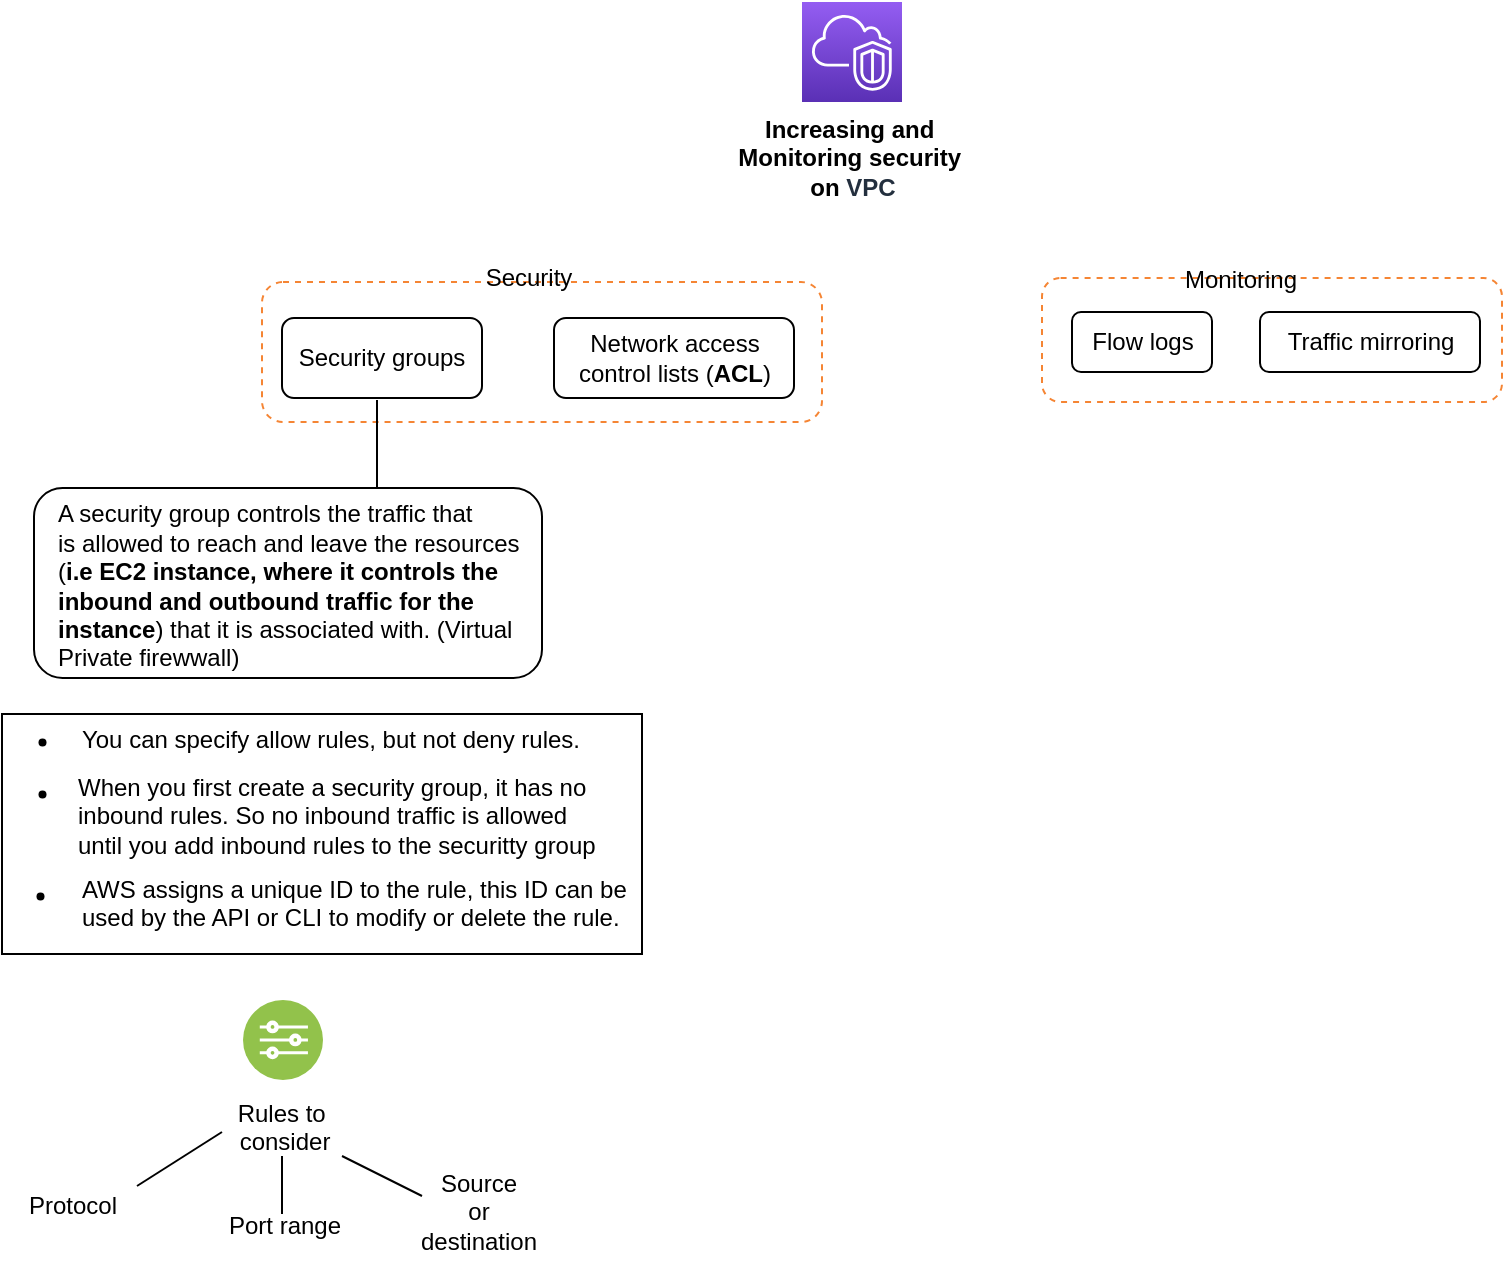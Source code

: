<mxfile version="20.2.2" type="github">
  <diagram id="cpsscqJeLkJXniqVmFfT" name="Page-1">
    <mxGraphModel dx="815" dy="571" grid="1" gridSize="10" guides="1" tooltips="1" connect="1" arrows="1" fold="1" page="1" pageScale="1" pageWidth="1169" pageHeight="827" math="0" shadow="0">
      <root>
        <mxCell id="0" />
        <mxCell id="1" parent="0" />
        <mxCell id="Rog5_UgRyedYUE5XWu1X-11" value="" style="rounded=1;whiteSpace=wrap;html=1;fillColor=none;" vertex="1" parent="1">
          <mxGeometry x="26" y="273" width="254" height="95" as="geometry" />
        </mxCell>
        <mxCell id="Rog5_UgRyedYUE5XWu1X-1" value="A security group controls the traffic that &lt;br&gt;is allowed to reach and leave the resources&lt;br&gt;(&lt;b&gt;i.e&amp;nbsp;EC2 instance, where it controls the &lt;br&gt;inbound and outbound traffic for the &lt;br&gt;instance&lt;/b&gt;)&amp;nbsp;that it is associated with. (Virtual&lt;br&gt;Private firewwall)" style="text;html=1;align=left;verticalAlign=middle;resizable=0;points=[];autosize=1;strokeColor=none;fillColor=none;" vertex="1" parent="1">
          <mxGeometry x="36" y="272" width="250" height="100" as="geometry" />
        </mxCell>
        <mxCell id="QcHBrNCwGpu6GKMh8RlP-12" value="" style="rounded=1;whiteSpace=wrap;html=1;strokeColor=#F58534;fillColor=none;dashed=1;" parent="1" vertex="1">
          <mxGeometry x="530" y="168" width="230" height="62" as="geometry" />
        </mxCell>
        <mxCell id="QcHBrNCwGpu6GKMh8RlP-11" value="" style="rounded=1;whiteSpace=wrap;html=1;strokeColor=#F58534;fillColor=none;dashed=1;" parent="1" vertex="1">
          <mxGeometry x="140" y="170" width="280" height="70" as="geometry" />
        </mxCell>
        <mxCell id="QcHBrNCwGpu6GKMh8RlP-2" value="&lt;b&gt;&lt;span style=&quot;color: rgb(0, 0, 0);&quot;&gt;Increasing and&amp;nbsp;&lt;/span&gt;&lt;br style=&quot;color: rgb(0, 0, 0);&quot;&gt;&lt;span style=&quot;color: rgb(0, 0, 0);&quot;&gt;Monitoring security&amp;nbsp; &lt;br&gt;on&amp;nbsp;&lt;/span&gt;VPC&lt;/b&gt;" style="sketch=0;points=[[0,0,0],[0.25,0,0],[0.5,0,0],[0.75,0,0],[1,0,0],[0,1,0],[0.25,1,0],[0.5,1,0],[0.75,1,0],[1,1,0],[0,0.25,0],[0,0.5,0],[0,0.75,0],[1,0.25,0],[1,0.5,0],[1,0.75,0]];outlineConnect=0;fontColor=#232F3E;gradientColor=#945DF2;gradientDirection=north;fillColor=#5A30B5;strokeColor=#ffffff;dashed=0;verticalLabelPosition=bottom;verticalAlign=top;align=center;html=1;fontSize=12;fontStyle=0;aspect=fixed;shape=mxgraph.aws4.resourceIcon;resIcon=mxgraph.aws4.vpc;" parent="1" vertex="1">
          <mxGeometry x="410" y="30" width="50" height="50" as="geometry" />
        </mxCell>
        <mxCell id="QcHBrNCwGpu6GKMh8RlP-7" value="Security groups" style="rounded=1;whiteSpace=wrap;html=1;fillColor=none;" parent="1" vertex="1">
          <mxGeometry x="150" y="188" width="100" height="40" as="geometry" />
        </mxCell>
        <mxCell id="QcHBrNCwGpu6GKMh8RlP-8" value="Network access &lt;br&gt;control lists (&lt;b&gt;ACL&lt;/b&gt;)" style="text;html=1;align=center;verticalAlign=middle;resizable=0;points=[];autosize=1;strokeColor=default;fillColor=none;rounded=1;" parent="1" vertex="1">
          <mxGeometry x="286" y="188" width="120" height="40" as="geometry" />
        </mxCell>
        <mxCell id="QcHBrNCwGpu6GKMh8RlP-9" value="Flow logs" style="text;html=1;align=center;verticalAlign=middle;resizable=0;points=[];autosize=1;strokeColor=default;fillColor=none;rounded=1;" parent="1" vertex="1">
          <mxGeometry x="545" y="185" width="70" height="30" as="geometry" />
        </mxCell>
        <mxCell id="QcHBrNCwGpu6GKMh8RlP-10" value="Traffic mirroring" style="text;html=1;align=center;verticalAlign=middle;resizable=0;points=[];autosize=1;strokeColor=default;fillColor=none;rounded=1;" parent="1" vertex="1">
          <mxGeometry x="639" y="185" width="110" height="30" as="geometry" />
        </mxCell>
        <mxCell id="QcHBrNCwGpu6GKMh8RlP-13" value="Monitoring" style="text;html=1;align=center;verticalAlign=middle;resizable=0;points=[];autosize=1;strokeColor=none;fillColor=none;" parent="1" vertex="1">
          <mxGeometry x="589" y="154" width="80" height="30" as="geometry" />
        </mxCell>
        <mxCell id="QcHBrNCwGpu6GKMh8RlP-14" value="Security" style="text;html=1;align=center;verticalAlign=middle;resizable=0;points=[];autosize=1;strokeColor=none;fillColor=none;" parent="1" vertex="1">
          <mxGeometry x="238" y="153" width="70" height="30" as="geometry" />
        </mxCell>
        <mxCell id="Rog5_UgRyedYUE5XWu1X-6" value="" style="group" vertex="1" connectable="0" parent="1">
          <mxGeometry x="10" y="380" width="299" height="40" as="geometry" />
        </mxCell>
        <mxCell id="Rog5_UgRyedYUE5XWu1X-2" value="&lt;span style=&quot;background-color: initial;&quot;&gt;You can specify allow rules, but not deny rules.&lt;/span&gt;" style="text;html=1;align=center;verticalAlign=middle;resizable=0;points=[];autosize=1;strokeColor=none;fillColor=none;" vertex="1" parent="Rog5_UgRyedYUE5XWu1X-6">
          <mxGeometry x="29" y="4" width="270" height="30" as="geometry" />
        </mxCell>
        <mxCell id="Rog5_UgRyedYUE5XWu1X-5" value="" style="shape=waypoint;sketch=0;fillStyle=solid;size=6;pointerEvents=1;points=[];fillColor=none;resizable=0;rotatable=0;perimeter=centerPerimeter;snapToPoint=1;strokeWidth=0;" vertex="1" parent="Rog5_UgRyedYUE5XWu1X-6">
          <mxGeometry width="40" height="40" as="geometry" />
        </mxCell>
        <mxCell id="Rog5_UgRyedYUE5XWu1X-8" value="" style="group" vertex="1" connectable="0" parent="1">
          <mxGeometry x="10" y="406" width="330" height="130" as="geometry" />
        </mxCell>
        <mxCell id="Rog5_UgRyedYUE5XWu1X-16" value="" style="rounded=0;whiteSpace=wrap;html=1;strokeColor=#000000;strokeWidth=1;fillColor=none;" vertex="1" parent="Rog5_UgRyedYUE5XWu1X-8">
          <mxGeometry y="-20" width="320" height="120" as="geometry" />
        </mxCell>
        <mxCell id="Rog5_UgRyedYUE5XWu1X-3" value="When you first create a security group, it has no &lt;br&gt;inbound rules. So no inbound traffic is allowed&lt;br&gt;until you add inbound rules to the securitty group" style="text;html=1;align=left;verticalAlign=middle;resizable=0;points=[];autosize=1;strokeColor=none;fillColor=none;" vertex="1" parent="Rog5_UgRyedYUE5XWu1X-8">
          <mxGeometry x="36.364" y="0.72" width="280" height="60" as="geometry" />
        </mxCell>
        <mxCell id="Rog5_UgRyedYUE5XWu1X-7" value="" style="shape=waypoint;sketch=0;fillStyle=solid;size=6;pointerEvents=1;points=[];fillColor=none;resizable=0;rotatable=0;perimeter=centerPerimeter;snapToPoint=1;strokeWidth=0;" vertex="1" parent="Rog5_UgRyedYUE5XWu1X-8">
          <mxGeometry width="40" height="40" as="geometry" />
        </mxCell>
        <mxCell id="Rog5_UgRyedYUE5XWu1X-10" value="" style="group" vertex="1" connectable="0" parent="1">
          <mxGeometry x="9" y="457" width="339" height="61" as="geometry" />
        </mxCell>
        <mxCell id="Rog5_UgRyedYUE5XWu1X-4" value="&lt;div&gt;AWS assigns a unique ID to the rule, this ID can be&amp;nbsp;&lt;/div&gt;&lt;div&gt;used by the API or CLI to modify or delete the rule.&lt;/div&gt;&lt;div&gt;&lt;br&gt;&lt;/div&gt;" style="text;html=1;align=left;verticalAlign=middle;resizable=0;points=[];autosize=1;strokeColor=none;fillColor=none;" vertex="1" parent="Rog5_UgRyedYUE5XWu1X-10">
          <mxGeometry x="39" y="1" width="300" height="60" as="geometry" />
        </mxCell>
        <mxCell id="Rog5_UgRyedYUE5XWu1X-9" value="" style="shape=waypoint;sketch=0;fillStyle=solid;size=6;pointerEvents=1;points=[];fillColor=none;resizable=0;rotatable=0;perimeter=centerPerimeter;snapToPoint=1;strokeWidth=0;" vertex="1" parent="Rog5_UgRyedYUE5XWu1X-10">
          <mxGeometry width="40" height="40" as="geometry" />
        </mxCell>
        <mxCell id="Rog5_UgRyedYUE5XWu1X-12" value="" style="endArrow=none;html=1;rounded=0;" edge="1" parent="1">
          <mxGeometry width="50" height="50" relative="1" as="geometry">
            <mxPoint x="197.5" y="273" as="sourcePoint" />
            <mxPoint x="197.5" y="229" as="targetPoint" />
          </mxGeometry>
        </mxCell>
        <mxCell id="Rog5_UgRyedYUE5XWu1X-17" value="Rules to&amp;nbsp;&lt;br&gt;consider" style="aspect=fixed;perimeter=ellipsePerimeter;html=1;align=center;shadow=0;dashed=0;fontColor=#000000;labelBackgroundColor=#ffffff;fontSize=12;spacingTop=3;image;image=img/lib/ibm/vpc/Rules.svg;strokeColor=#000000;strokeWidth=1;fillColor=none;fontStyle=0" vertex="1" parent="1">
          <mxGeometry x="130.5" y="529" width="40" height="40" as="geometry" />
        </mxCell>
        <mxCell id="Rog5_UgRyedYUE5XWu1X-19" value="Protocol" style="text;html=1;align=center;verticalAlign=middle;resizable=0;points=[];autosize=1;strokeColor=none;fillColor=none;fontColor=#000000;" vertex="1" parent="1">
          <mxGeometry x="10" y="617" width="70" height="30" as="geometry" />
        </mxCell>
        <mxCell id="Rog5_UgRyedYUE5XWu1X-20" value="Port range" style="text;html=1;align=center;verticalAlign=middle;resizable=0;points=[];autosize=1;strokeColor=none;fillColor=none;fontColor=#000000;" vertex="1" parent="1">
          <mxGeometry x="110.5" y="627" width="80" height="30" as="geometry" />
        </mxCell>
        <mxCell id="Rog5_UgRyedYUE5XWu1X-21" value="Source &lt;br&gt;or &lt;br&gt;destination" style="text;html=1;align=center;verticalAlign=middle;resizable=0;points=[];autosize=1;strokeColor=none;fillColor=none;fontColor=#000000;" vertex="1" parent="1">
          <mxGeometry x="208" y="605" width="80" height="60" as="geometry" />
        </mxCell>
        <mxCell id="Rog5_UgRyedYUE5XWu1X-22" value="" style="endArrow=none;html=1;rounded=0;fontColor=#000000;" edge="1" parent="1">
          <mxGeometry width="50" height="50" relative="1" as="geometry">
            <mxPoint x="77.5" y="622" as="sourcePoint" />
            <mxPoint x="120" y="595" as="targetPoint" />
          </mxGeometry>
        </mxCell>
        <mxCell id="Rog5_UgRyedYUE5XWu1X-23" value="" style="endArrow=none;html=1;rounded=0;fontColor=#000000;" edge="1" parent="1">
          <mxGeometry width="50" height="50" relative="1" as="geometry">
            <mxPoint x="220" y="627" as="sourcePoint" />
            <mxPoint x="180" y="607" as="targetPoint" />
          </mxGeometry>
        </mxCell>
        <mxCell id="Rog5_UgRyedYUE5XWu1X-24" value="" style="endArrow=none;html=1;rounded=0;fontColor=#000000;" edge="1" parent="1">
          <mxGeometry width="50" height="50" relative="1" as="geometry">
            <mxPoint x="150" y="636" as="sourcePoint" />
            <mxPoint x="150" y="607" as="targetPoint" />
          </mxGeometry>
        </mxCell>
      </root>
    </mxGraphModel>
  </diagram>
</mxfile>
